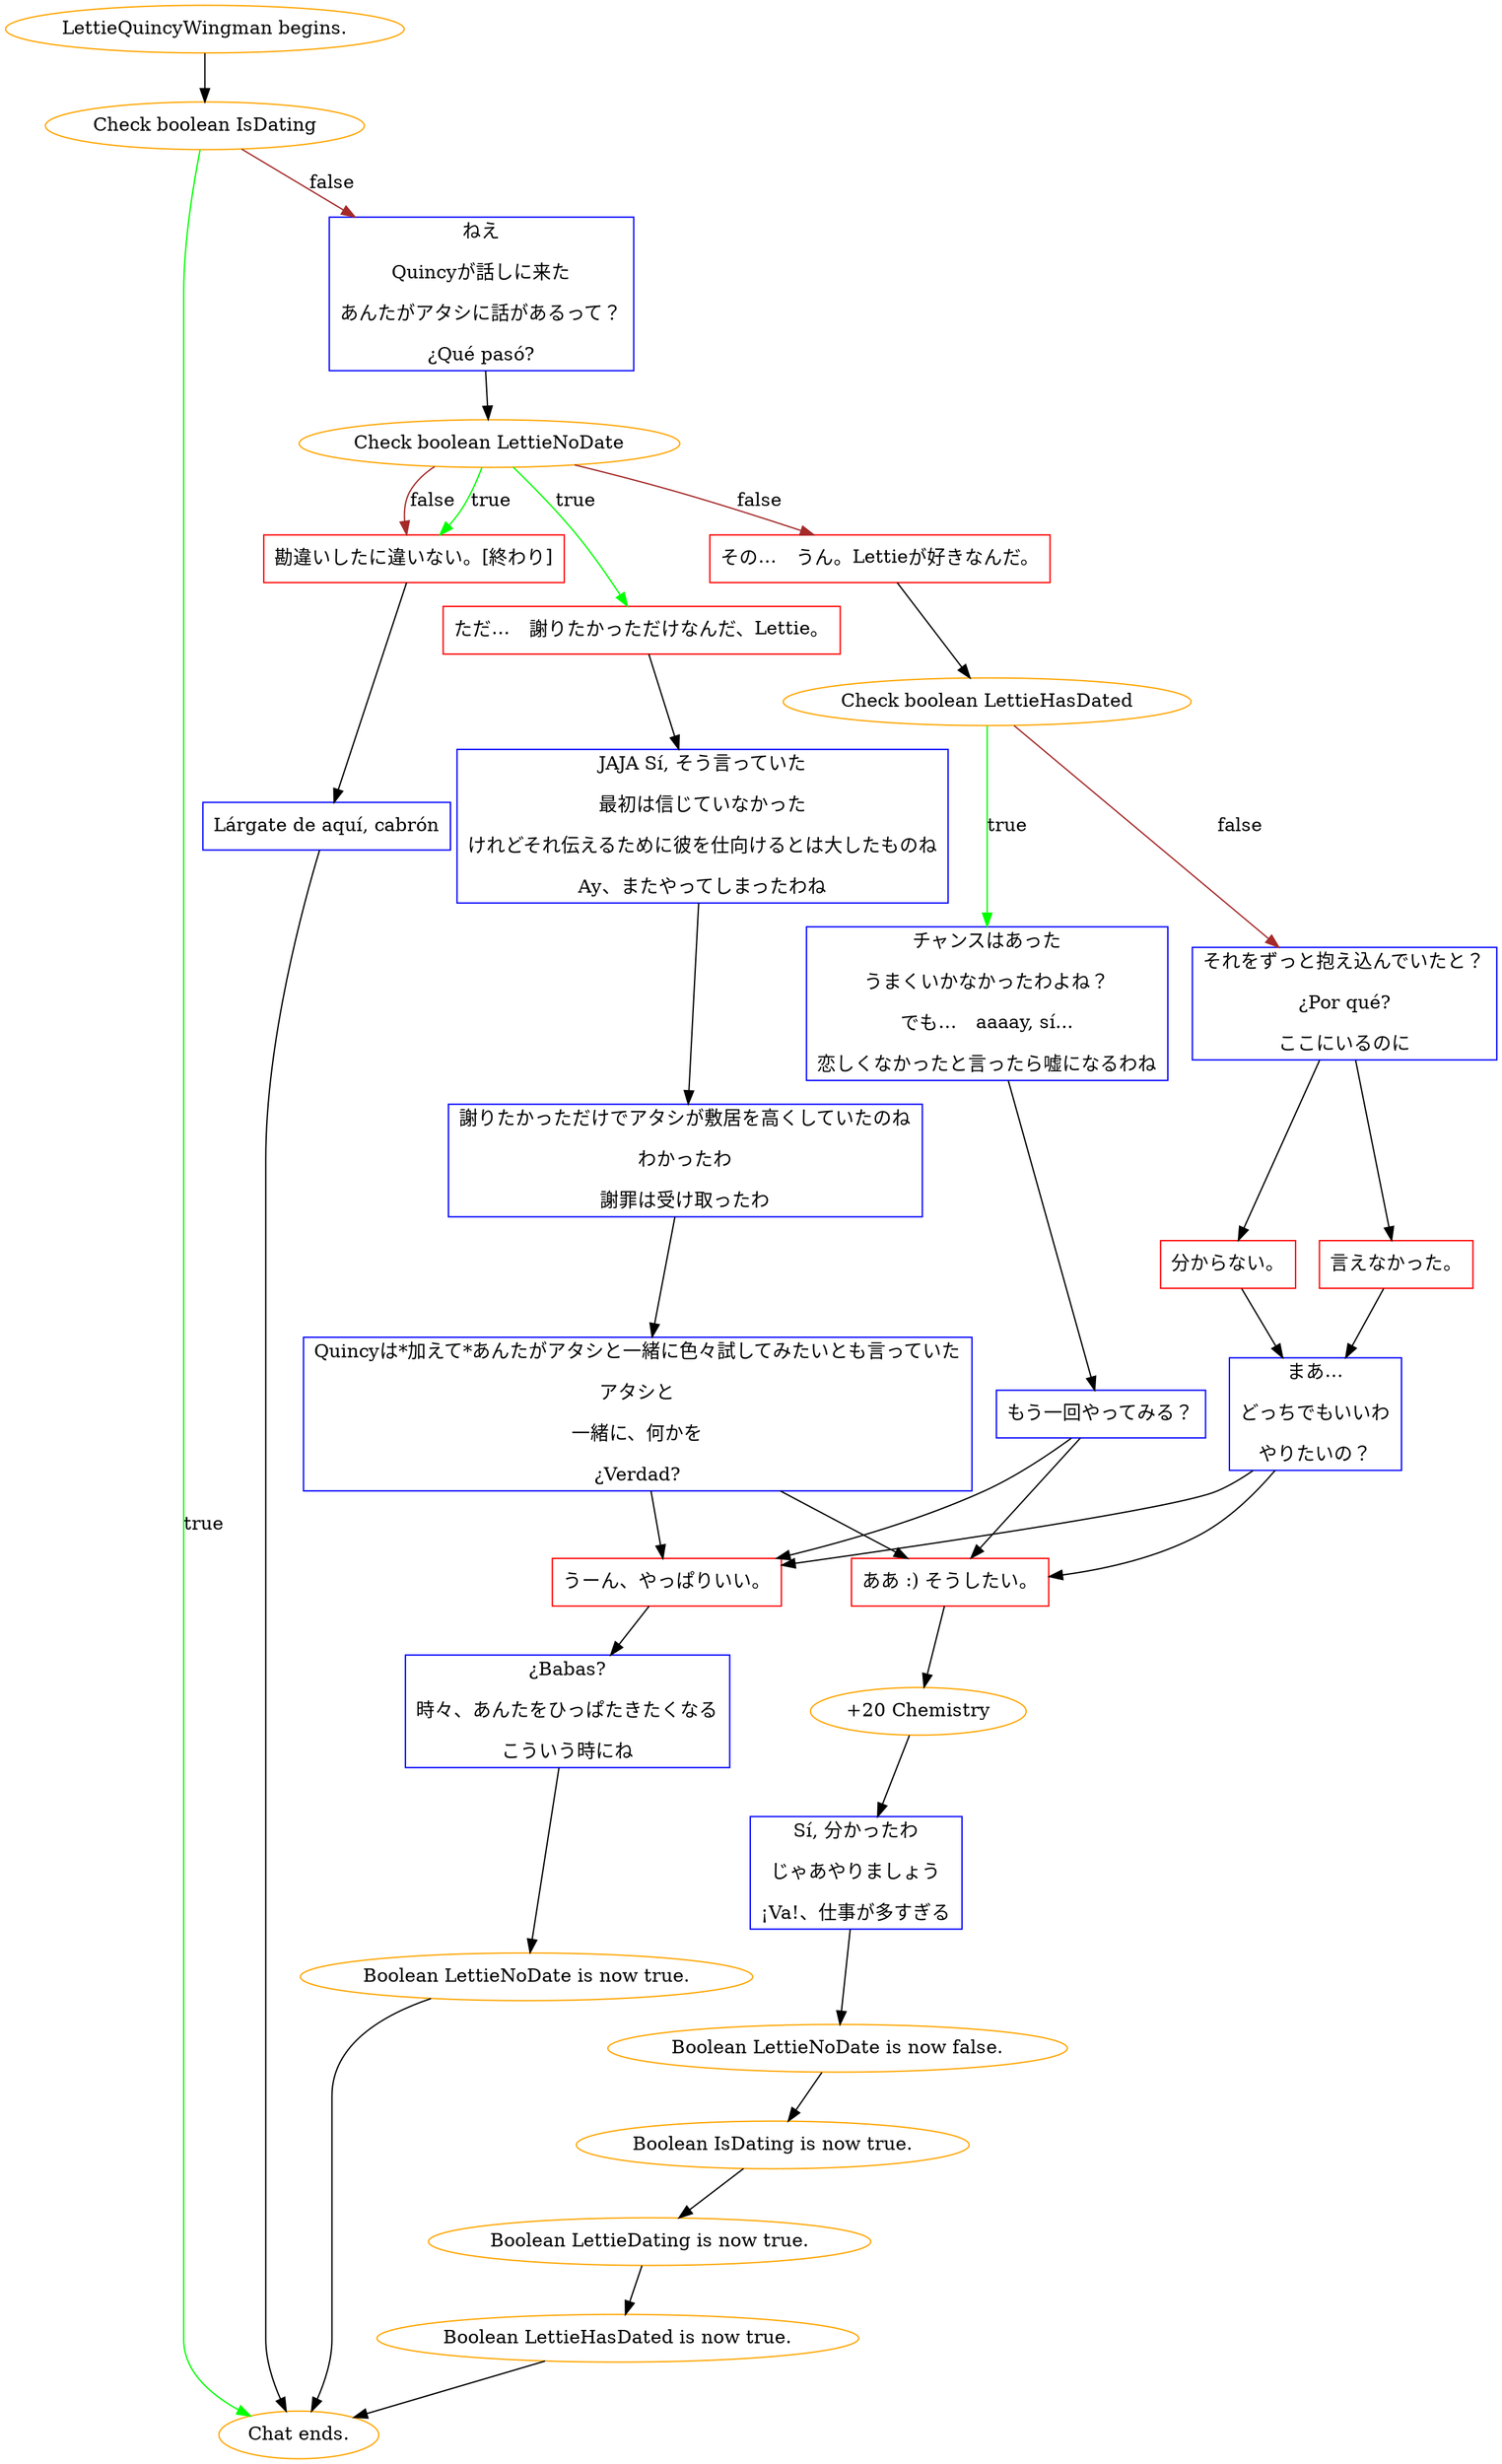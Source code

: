 digraph {
	"LettieQuincyWingman begins." [color=orange];
		"LettieQuincyWingman begins." -> j3451391318;
	j3451391318 [label="Check boolean IsDating",color=orange];
		j3451391318 -> "Chat ends." [label=true,color=green];
		j3451391318 -> j1307631763 [label=false,color=brown];
	"Chat ends." [color=orange];
	j1307631763 [label="ねえ
Quincyが話しに来た
あんたがアタシに話があるって？
¿Qué pasó?",shape=box,color=blue];
		j1307631763 -> j2065325619;
	j2065325619 [label="Check boolean LettieNoDate",color=orange];
		j2065325619 -> j1271288515 [label=true,color=green];
		j2065325619 -> j699291578 [label=true,color=green];
		j2065325619 -> j1106869351 [label=false,color=brown];
		j2065325619 -> j699291578 [label=false,color=brown];
	j1271288515 [label="ただ…　謝りたかっただけなんだ、Lettie。",shape=box,color=red];
		j1271288515 -> j2520409664;
	j699291578 [label="勘違いしたに違いない。[終わり]",shape=box,color=red];
		j699291578 -> j3947662504;
	j1106869351 [label="その…　うん。Lettieが好きなんだ。",shape=box,color=red];
		j1106869351 -> j909510203;
	j2520409664 [label="JAJA Sí, そう言っていた
最初は信じていなかった
けれどそれ伝えるために彼を仕向けるとは大したものね
Ay、またやってしまったわね",shape=box,color=blue];
		j2520409664 -> j911501336;
	j3947662504 [label="Lárgate de aquí, cabrón",shape=box,color=blue];
		j3947662504 -> "Chat ends.";
	j909510203 [label="Check boolean LettieHasDated",color=orange];
		j909510203 -> j958047792 [label=true,color=green];
		j909510203 -> j2569404264 [label=false,color=brown];
	j911501336 [label="謝りたかっただけでアタシが敷居を高くしていたのね
わかったわ
謝罪は受け取ったわ",shape=box,color=blue];
		j911501336 -> j2793393071;
	j958047792 [label="チャンスはあった
うまくいかなかったわよね？
でも…　aaaay, sí...
恋しくなかったと言ったら嘘になるわね",shape=box,color=blue];
		j958047792 -> j2604552274;
	j2569404264 [label="それをずっと抱え込んでいたと？
¿Por qué?
ここにいるのに",shape=box,color=blue];
		j2569404264 -> j4036234151;
		j2569404264 -> j790929757;
	j2793393071 [label="Quincyは*加えて*あんたがアタシと一緒に色々試してみたいとも言っていた
アタシと
一緒に、何かを
¿Verdad?",shape=box,color=blue];
		j2793393071 -> j1867527143;
		j2793393071 -> j2293412446;
	j2604552274 [label="もう一回やってみる？",shape=box,color=blue];
		j2604552274 -> j1867527143;
		j2604552274 -> j2293412446;
	j4036234151 [label="言えなかった。",shape=box,color=red];
		j4036234151 -> j411388393;
	j790929757 [label="分からない。",shape=box,color=red];
		j790929757 -> j411388393;
	j1867527143 [label="ああ :) そうしたい。",shape=box,color=red];
		j1867527143 -> j680336408;
	j2293412446 [label="うーん、やっぱりいい。",shape=box,color=red];
		j2293412446 -> j522867917;
	j411388393 [label="まあ…
どっちでもいいわ
やりたいの？",shape=box,color=blue];
		j411388393 -> j1867527143;
		j411388393 -> j2293412446;
	j680336408 [label="+20 Chemistry",color=orange];
		j680336408 -> j3676172894;
	j522867917 [label="¿Babas?
時々、あんたをひっぱたきたくなる
こういう時にね",shape=box,color=blue];
		j522867917 -> j2703113057;
	j3676172894 [label="Sí, 分かったわ
じゃあやりましょう
¡Va!、仕事が多すぎる",shape=box,color=blue];
		j3676172894 -> j4071933913;
	j2703113057 [label="Boolean LettieNoDate is now true.",color=orange];
		j2703113057 -> "Chat ends.";
	j4071933913 [label="Boolean LettieNoDate is now false.",color=orange];
		j4071933913 -> j444607473;
	j444607473 [label="Boolean IsDating is now true.",color=orange];
		j444607473 -> j2763854765;
	j2763854765 [label="Boolean LettieDating is now true.",color=orange];
		j2763854765 -> j3003494003;
	j3003494003 [label="Boolean LettieHasDated is now true.",color=orange];
		j3003494003 -> "Chat ends.";
}